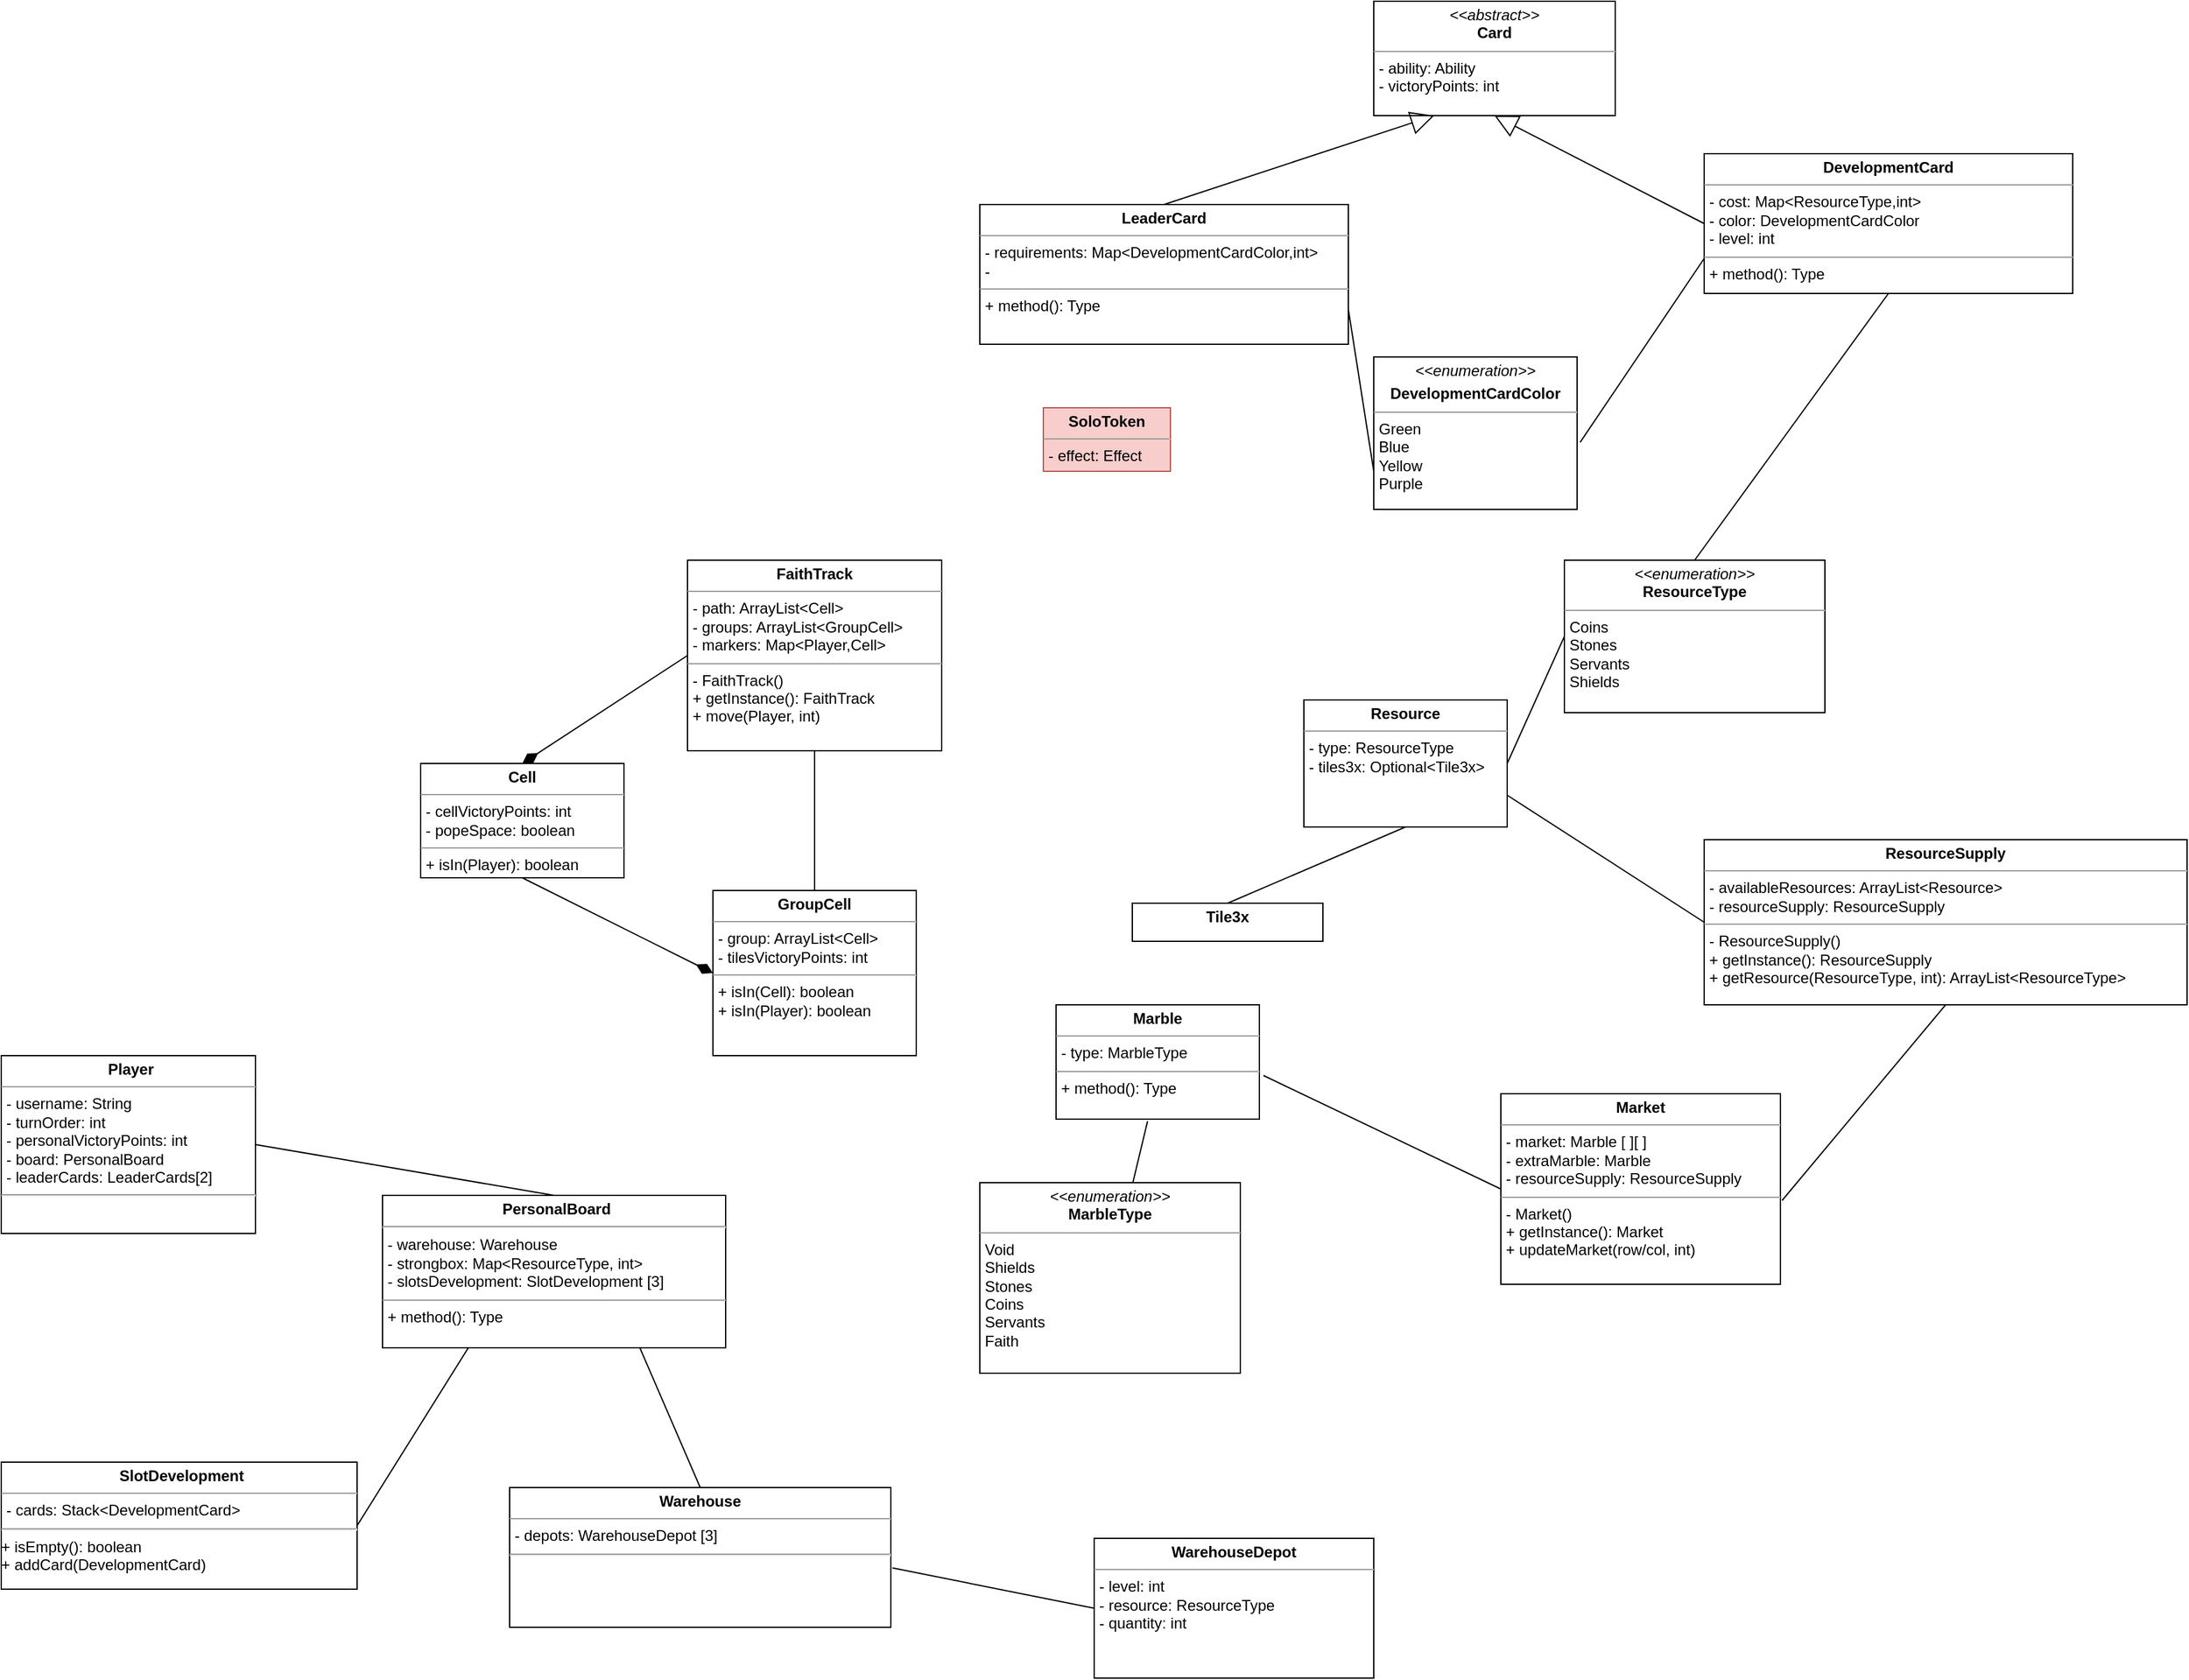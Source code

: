 <mxfile version="14.4.8" type="github">
  <diagram id="3uzYTL3D4Esr4XfQj53W" name="Page-1">
    <mxGraphModel dx="1888" dy="525" grid="1" gridSize="10" guides="1" tooltips="1" connect="1" arrows="1" fold="1" page="1" pageScale="1" pageWidth="850" pageHeight="1100" math="0" shadow="0">
      <root>
        <mxCell id="0" />
        <mxCell id="1" parent="0" />
        <mxCell id="rCrZ8HHYBWmbuhk8mGtZ-26" value="&lt;p style=&quot;margin: 0px ; margin-top: 4px ; text-align: center&quot;&gt;&lt;i&gt;&amp;lt;&amp;lt;abstract&amp;gt;&amp;gt;&lt;/i&gt;&lt;br&gt;&lt;b&gt;Card&lt;/b&gt;&lt;/p&gt;&lt;hr size=&quot;1&quot;&gt;&lt;p style=&quot;margin: 0px ; margin-left: 4px&quot;&gt;- ability: Ability&lt;br&gt;- victoryPoints: int&lt;/p&gt;&lt;p style=&quot;margin: 0px ; margin-left: 4px&quot;&gt;&lt;br&gt;&lt;/p&gt;" style="verticalAlign=top;align=left;overflow=fill;fontSize=12;fontFamily=Helvetica;html=1;" parent="1" vertex="1">
          <mxGeometry x="360" y="10" width="190" height="90" as="geometry" />
        </mxCell>
        <mxCell id="rCrZ8HHYBWmbuhk8mGtZ-30" value="&lt;p style=&quot;margin: 0px ; margin-top: 4px ; text-align: center&quot;&gt;&lt;b&gt;DevelopmentCard&lt;/b&gt;&lt;/p&gt;&lt;hr size=&quot;1&quot;&gt;&lt;p style=&quot;margin: 0px ; margin-left: 4px&quot;&gt;- cost: Map&amp;lt;ResourceType,int&amp;gt;&lt;/p&gt;&lt;p style=&quot;margin: 0px ; margin-left: 4px&quot;&gt;- color: DevelopmentCardColor&lt;/p&gt;&lt;p style=&quot;margin: 0px ; margin-left: 4px&quot;&gt;- level: int&lt;/p&gt;&lt;hr size=&quot;1&quot;&gt;&lt;p style=&quot;margin: 0px ; margin-left: 4px&quot;&gt;+ method(): Type&lt;/p&gt;" style="verticalAlign=top;align=left;overflow=fill;fontSize=12;fontFamily=Helvetica;html=1;" parent="1" vertex="1">
          <mxGeometry x="620" y="130" width="290" height="110" as="geometry" />
        </mxCell>
        <mxCell id="rCrZ8HHYBWmbuhk8mGtZ-31" value="" style="endArrow=block;endSize=16;endFill=0;html=1;exitX=0;exitY=0.5;exitDx=0;exitDy=0;entryX=0.5;entryY=1;entryDx=0;entryDy=0;curved=1;" parent="1" source="rCrZ8HHYBWmbuhk8mGtZ-30" target="rCrZ8HHYBWmbuhk8mGtZ-26" edge="1">
          <mxGeometry width="160" relative="1" as="geometry">
            <mxPoint x="440" y="440" as="sourcePoint" />
            <mxPoint x="395" y="290" as="targetPoint" />
            <Array as="points" />
          </mxGeometry>
        </mxCell>
        <mxCell id="9HS6KYXdj1NwRE4yR612-1" value="&lt;p style=&quot;margin: 0px ; margin-top: 4px ; text-align: center&quot;&gt;&lt;b&gt;LeaderCard&lt;/b&gt;&lt;/p&gt;&lt;hr size=&quot;1&quot;&gt;&lt;p style=&quot;margin: 0px ; margin-left: 4px&quot;&gt;- requirements: Map&amp;lt;DevelopmentCardColor,int&amp;gt;&lt;/p&gt;&lt;p style=&quot;margin: 0px ; margin-left: 4px&quot;&gt;-&amp;nbsp;&lt;/p&gt;&lt;hr size=&quot;1&quot;&gt;&lt;p style=&quot;margin: 0px ; margin-left: 4px&quot;&gt;+ method(): Type&lt;/p&gt;" style="verticalAlign=top;align=left;overflow=fill;fontSize=12;fontFamily=Helvetica;html=1;" vertex="1" parent="1">
          <mxGeometry x="50" y="170" width="290" height="110" as="geometry" />
        </mxCell>
        <mxCell id="9HS6KYXdj1NwRE4yR612-2" value="" style="endArrow=block;endSize=16;endFill=0;html=1;exitX=0.5;exitY=0;exitDx=0;exitDy=0;entryX=0.25;entryY=1;entryDx=0;entryDy=0;curved=1;" edge="1" parent="1" source="9HS6KYXdj1NwRE4yR612-1" target="rCrZ8HHYBWmbuhk8mGtZ-26">
          <mxGeometry width="160" relative="1" as="geometry">
            <mxPoint x="450" y="300" as="sourcePoint" />
            <mxPoint x="400" y="250" as="targetPoint" />
          </mxGeometry>
        </mxCell>
        <mxCell id="9HS6KYXdj1NwRE4yR612-12" value="" style="endArrow=none;endFill=0;endSize=12;html=1;exitX=0.5;exitY=1;exitDx=0;exitDy=0;entryX=0.5;entryY=0;entryDx=0;entryDy=0;curved=1;" edge="1" parent="1" source="rCrZ8HHYBWmbuhk8mGtZ-30" target="9HS6KYXdj1NwRE4yR612-17">
          <mxGeometry width="160" relative="1" as="geometry">
            <mxPoint x="450" y="400" as="sourcePoint" />
            <mxPoint x="610" y="400" as="targetPoint" />
          </mxGeometry>
        </mxCell>
        <mxCell id="9HS6KYXdj1NwRE4yR612-16" value="&lt;p style=&quot;margin: 0px ; margin-top: 4px ; text-align: center&quot;&gt;&lt;i&gt;&amp;lt;&amp;lt;enumeration&amp;gt;&amp;gt;&lt;/i&gt;&lt;/p&gt;&lt;p style=&quot;margin: 0px ; margin-top: 4px ; text-align: center&quot;&gt;&lt;b&gt;DevelopmentCardColor&lt;/b&gt;&lt;/p&gt;&lt;hr size=&quot;1&quot;&gt;&lt;p style=&quot;margin: 0px ; margin-left: 4px&quot;&gt;Green&lt;/p&gt;&lt;p style=&quot;margin: 0px ; margin-left: 4px&quot;&gt;Blue&lt;/p&gt;&lt;p style=&quot;margin: 0px ; margin-left: 4px&quot;&gt;Yellow&lt;/p&gt;&lt;p style=&quot;margin: 0px ; margin-left: 4px&quot;&gt;Purple&lt;/p&gt;" style="verticalAlign=top;align=left;overflow=fill;fontSize=12;fontFamily=Helvetica;html=1;strokeColor=#000000;" vertex="1" parent="1">
          <mxGeometry x="360" y="290" width="160" height="120" as="geometry" />
        </mxCell>
        <mxCell id="9HS6KYXdj1NwRE4yR612-17" value="&lt;p style=&quot;margin: 0px ; margin-top: 4px ; text-align: center&quot;&gt;&lt;i&gt;&amp;lt;&amp;lt;enumeration&amp;gt;&amp;gt;&lt;/i&gt;&lt;br&gt;&lt;b&gt;ResourceType&lt;/b&gt;&lt;/p&gt;&lt;hr size=&quot;1&quot;&gt;&lt;p style=&quot;margin: 0px ; margin-left: 4px&quot;&gt;Coins&lt;/p&gt;&lt;p style=&quot;margin: 0px ; margin-left: 4px&quot;&gt;Stones&lt;/p&gt;&lt;p style=&quot;margin: 0px ; margin-left: 4px&quot;&gt;Servants&lt;/p&gt;&lt;p style=&quot;margin: 0px ; margin-left: 4px&quot;&gt;Shields&lt;/p&gt;" style="verticalAlign=top;align=left;overflow=fill;fontSize=12;fontFamily=Helvetica;html=1;" vertex="1" parent="1">
          <mxGeometry x="510" y="450" width="205" height="120" as="geometry" />
        </mxCell>
        <mxCell id="9HS6KYXdj1NwRE4yR612-18" value="&lt;p style=&quot;margin: 0px ; margin-top: 4px ; text-align: center&quot;&gt;&lt;b&gt;ResourceSupply&lt;/b&gt;&lt;br&gt;&lt;/p&gt;&lt;hr size=&quot;1&quot;&gt;&lt;p style=&quot;margin: 0px ; margin-left: 4px&quot;&gt;- availableResources: ArrayList&amp;lt;Resource&lt;span&gt;&amp;gt;&lt;/span&gt;&lt;/p&gt;&lt;p style=&quot;margin: 0px ; margin-left: 4px&quot;&gt;&lt;span&gt;- resourceSupply: ResourceSupply&lt;/span&gt;&lt;/p&gt;&lt;hr size=&quot;1&quot;&gt;&lt;p style=&quot;margin: 0px ; margin-left: 4px&quot;&gt;&lt;span&gt;- ResourceSupply()&lt;/span&gt;&lt;br&gt;&lt;/p&gt;&lt;p style=&quot;margin: 0px ; margin-left: 4px&quot;&gt;+ getInstance(): ResourceSupply&lt;/p&gt;&lt;p style=&quot;margin: 0px ; margin-left: 4px&quot;&gt;+ getResource(ResourceType, int): ArrayList&amp;lt;ResourceType&amp;gt;&lt;br&gt;&lt;/p&gt;" style="verticalAlign=top;align=left;overflow=fill;fontSize=12;fontFamily=Helvetica;html=1;strokeColor=#000000;" vertex="1" parent="1">
          <mxGeometry x="620" y="670" width="380" height="130" as="geometry" />
        </mxCell>
        <mxCell id="9HS6KYXdj1NwRE4yR612-19" value="&lt;p style=&quot;margin: 0px ; margin-top: 4px ; text-align: center&quot;&gt;&lt;b&gt;Tile3x&lt;/b&gt;&lt;/p&gt;" style="verticalAlign=top;align=left;overflow=fill;fontSize=12;fontFamily=Helvetica;html=1;strokeColor=#000000;" vertex="1" parent="1">
          <mxGeometry x="170" y="720" width="150" height="30" as="geometry" />
        </mxCell>
        <mxCell id="9HS6KYXdj1NwRE4yR612-20" value="&lt;p style=&quot;margin: 0px ; margin-top: 4px ; text-align: center&quot;&gt;&lt;b&gt;Resource&lt;/b&gt;&lt;/p&gt;&lt;hr size=&quot;1&quot;&gt;&lt;p style=&quot;margin: 0px ; margin-left: 4px&quot;&gt;&lt;/p&gt;&lt;p style=&quot;margin: 0px ; margin-left: 4px&quot;&gt;- type: ResourceType&lt;/p&gt;&lt;p style=&quot;margin: 0px ; margin-left: 4px&quot;&gt;- tiles3x: Optional&amp;lt;Tile3x&amp;gt;&lt;/p&gt;" style="verticalAlign=top;align=left;overflow=fill;fontSize=12;fontFamily=Helvetica;html=1;strokeColor=#000000;" vertex="1" parent="1">
          <mxGeometry x="305" y="560" width="160" height="100" as="geometry" />
        </mxCell>
        <mxCell id="9HS6KYXdj1NwRE4yR612-21" value="&lt;p style=&quot;margin: 0px ; margin-top: 4px ; text-align: center&quot;&gt;&lt;i&gt;&amp;lt;&amp;lt;enumeration&amp;gt;&amp;gt;&lt;/i&gt;&lt;br&gt;&lt;b&gt;MarbleType&lt;/b&gt;&lt;/p&gt;&lt;hr size=&quot;1&quot;&gt;&lt;p style=&quot;margin: 0px ; margin-left: 4px&quot;&gt;Void&lt;/p&gt;&lt;p style=&quot;margin: 0px ; margin-left: 4px&quot;&gt;Shields&lt;/p&gt;&lt;p style=&quot;margin: 0px ; margin-left: 4px&quot;&gt;Stones&lt;/p&gt;&lt;p style=&quot;margin: 0px ; margin-left: 4px&quot;&gt;Coins&lt;/p&gt;&lt;p style=&quot;margin: 0px ; margin-left: 4px&quot;&gt;Servants&lt;/p&gt;&lt;p style=&quot;margin: 0px ; margin-left: 4px&quot;&gt;Faith&lt;/p&gt;" style="verticalAlign=top;align=left;overflow=fill;fontSize=12;fontFamily=Helvetica;html=1;" vertex="1" parent="1">
          <mxGeometry x="50" y="940" width="205" height="150" as="geometry" />
        </mxCell>
        <mxCell id="9HS6KYXdj1NwRE4yR612-22" value="&lt;p style=&quot;margin: 0px ; margin-top: 4px ; text-align: center&quot;&gt;&lt;b&gt;Market&lt;/b&gt;&lt;/p&gt;&lt;hr size=&quot;1&quot;&gt;&lt;p style=&quot;margin: 0px ; margin-left: 4px&quot;&gt;- market: Marble [ ][ ]&lt;/p&gt;&lt;p style=&quot;margin: 0px ; margin-left: 4px&quot;&gt;- extraMarble: Marble&lt;/p&gt;&lt;p style=&quot;margin: 0px ; margin-left: 4px&quot;&gt;- resourceSupply: ResourceSupply&lt;/p&gt;&lt;hr size=&quot;1&quot;&gt;&lt;p style=&quot;margin: 0px ; margin-left: 4px&quot;&gt;- Market()&lt;/p&gt;&lt;p style=&quot;margin: 0px ; margin-left: 4px&quot;&gt;+ getInstance(): Market&lt;/p&gt;&lt;p style=&quot;margin: 0px ; margin-left: 4px&quot;&gt;+ updateMarket(row/col, int)&lt;/p&gt;" style="verticalAlign=top;align=left;overflow=fill;fontSize=12;fontFamily=Helvetica;html=1;strokeColor=#000000;" vertex="1" parent="1">
          <mxGeometry x="460" y="870" width="220" height="150" as="geometry" />
        </mxCell>
        <mxCell id="9HS6KYXdj1NwRE4yR612-25" style="edgeStyle=orthogonalEdgeStyle;curved=1;rounded=0;orthogonalLoop=1;jettySize=auto;html=1;entryX=-0.002;entryY=0.699;entryDx=0;entryDy=0;entryPerimeter=0;endArrow=diamondThin;endFill=0;endSize=20;strokeColor=none;" edge="1" parent="1" source="9HS6KYXdj1NwRE4yR612-23" target="9HS6KYXdj1NwRE4yR612-22">
          <mxGeometry relative="1" as="geometry">
            <Array as="points">
              <mxPoint x="330" y="795" />
              <mxPoint x="330" y="832" />
              <mxPoint x="380" y="832" />
              <mxPoint x="380" y="865" />
            </Array>
          </mxGeometry>
        </mxCell>
        <mxCell id="9HS6KYXdj1NwRE4yR612-23" value="&lt;p style=&quot;margin: 0px ; margin-top: 4px ; text-align: center&quot;&gt;&lt;b&gt;Marble&lt;/b&gt;&lt;/p&gt;&lt;hr size=&quot;1&quot;&gt;&lt;p style=&quot;margin: 0px ; margin-left: 4px&quot;&gt;- type: MarbleType&lt;/p&gt;&lt;hr size=&quot;1&quot;&gt;&lt;p style=&quot;margin: 0px ; margin-left: 4px&quot;&gt;+ method(): Type&lt;/p&gt;" style="verticalAlign=top;align=left;overflow=fill;fontSize=12;fontFamily=Helvetica;html=1;strokeColor=#000000;" vertex="1" parent="1">
          <mxGeometry x="110" y="800" width="160" height="90" as="geometry" />
        </mxCell>
        <mxCell id="9HS6KYXdj1NwRE4yR612-26" value="" style="endArrow=none;endFill=0;endSize=12;html=1;entryX=0.5;entryY=1;entryDx=0;entryDy=0;exitX=1.006;exitY=0.56;exitDx=0;exitDy=0;exitPerimeter=0;" edge="1" parent="1" source="9HS6KYXdj1NwRE4yR612-22" target="9HS6KYXdj1NwRE4yR612-18">
          <mxGeometry width="160" relative="1" as="geometry">
            <mxPoint x="450" y="770" as="sourcePoint" />
            <mxPoint x="610" y="770" as="targetPoint" />
          </mxGeometry>
        </mxCell>
        <mxCell id="9HS6KYXdj1NwRE4yR612-27" value="" style="endArrow=none;endFill=0;endSize=12;html=1;strokeColor=#000000;exitX=1.02;exitY=0.618;exitDx=0;exitDy=0;exitPerimeter=0;entryX=0;entryY=0.5;entryDx=0;entryDy=0;" edge="1" parent="1" source="9HS6KYXdj1NwRE4yR612-23" target="9HS6KYXdj1NwRE4yR612-22">
          <mxGeometry width="160" relative="1" as="geometry">
            <mxPoint x="460" y="770" as="sourcePoint" />
            <mxPoint x="620" y="770" as="targetPoint" />
          </mxGeometry>
        </mxCell>
        <mxCell id="9HS6KYXdj1NwRE4yR612-28" value="" style="endArrow=none;endFill=0;endSize=12;html=1;strokeColor=#000000;exitX=0.45;exitY=1.018;exitDx=0;exitDy=0;exitPerimeter=0;" edge="1" parent="1" source="9HS6KYXdj1NwRE4yR612-23" target="9HS6KYXdj1NwRE4yR612-21">
          <mxGeometry width="160" relative="1" as="geometry">
            <mxPoint x="200" y="870" as="sourcePoint" />
            <mxPoint x="360" y="870" as="targetPoint" />
          </mxGeometry>
        </mxCell>
        <mxCell id="9HS6KYXdj1NwRE4yR612-29" value="" style="endArrow=none;endFill=0;endSize=12;html=1;strokeColor=#000000;exitX=0.5;exitY=1;exitDx=0;exitDy=0;entryX=0.5;entryY=0;entryDx=0;entryDy=0;" edge="1" parent="1" source="9HS6KYXdj1NwRE4yR612-20" target="9HS6KYXdj1NwRE4yR612-19">
          <mxGeometry width="160" relative="1" as="geometry">
            <mxPoint x="460" y="470" as="sourcePoint" />
            <mxPoint x="620" y="470" as="targetPoint" />
          </mxGeometry>
        </mxCell>
        <mxCell id="9HS6KYXdj1NwRE4yR612-30" value="" style="endArrow=none;endFill=0;endSize=12;html=1;strokeColor=#000000;exitX=1;exitY=0.75;exitDx=0;exitDy=0;entryX=0;entryY=0.5;entryDx=0;entryDy=0;" edge="1" parent="1" source="9HS6KYXdj1NwRE4yR612-20" target="9HS6KYXdj1NwRE4yR612-18">
          <mxGeometry width="160" relative="1" as="geometry">
            <mxPoint x="460" y="470" as="sourcePoint" />
            <mxPoint x="620" y="470" as="targetPoint" />
          </mxGeometry>
        </mxCell>
        <mxCell id="9HS6KYXdj1NwRE4yR612-31" value="" style="endArrow=none;endFill=0;endSize=12;html=1;strokeColor=#000000;exitX=1;exitY=0.5;exitDx=0;exitDy=0;entryX=0;entryY=0.5;entryDx=0;entryDy=0;" edge="1" parent="1" source="9HS6KYXdj1NwRE4yR612-20" target="9HS6KYXdj1NwRE4yR612-17">
          <mxGeometry width="160" relative="1" as="geometry">
            <mxPoint x="460" y="470" as="sourcePoint" />
            <mxPoint x="620" y="470" as="targetPoint" />
          </mxGeometry>
        </mxCell>
        <mxCell id="9HS6KYXdj1NwRE4yR612-32" value="" style="endArrow=none;endFill=0;endSize=12;html=1;strokeColor=#000000;exitX=1.015;exitY=0.56;exitDx=0;exitDy=0;exitPerimeter=0;entryX=0;entryY=0.75;entryDx=0;entryDy=0;" edge="1" parent="1" source="9HS6KYXdj1NwRE4yR612-16" target="rCrZ8HHYBWmbuhk8mGtZ-30">
          <mxGeometry width="160" relative="1" as="geometry">
            <mxPoint x="460" y="170" as="sourcePoint" />
            <mxPoint x="620" y="170" as="targetPoint" />
          </mxGeometry>
        </mxCell>
        <mxCell id="9HS6KYXdj1NwRE4yR612-33" value="" style="endArrow=none;endFill=0;endSize=12;html=1;strokeColor=#000000;exitX=1;exitY=0.75;exitDx=0;exitDy=0;entryX=0;entryY=0.75;entryDx=0;entryDy=0;" edge="1" parent="1" source="9HS6KYXdj1NwRE4yR612-1" target="9HS6KYXdj1NwRE4yR612-16">
          <mxGeometry width="160" relative="1" as="geometry">
            <mxPoint x="460" y="170" as="sourcePoint" />
            <mxPoint x="620" y="170" as="targetPoint" />
          </mxGeometry>
        </mxCell>
        <mxCell id="9HS6KYXdj1NwRE4yR612-34" value="&lt;p style=&quot;margin: 0px ; margin-top: 4px ; text-align: center&quot;&gt;&lt;b&gt;SoloToken&lt;/b&gt;&lt;/p&gt;&lt;hr size=&quot;1&quot;&gt;&lt;p style=&quot;margin: 0px ; margin-left: 4px&quot;&gt;- effect: Effect&lt;/p&gt;" style="verticalAlign=top;align=left;overflow=fill;fontSize=12;fontFamily=Helvetica;html=1;strokeColor=#b85450;fillColor=#f8cecc;" vertex="1" parent="1">
          <mxGeometry x="100" y="330" width="100" height="50" as="geometry" />
        </mxCell>
        <mxCell id="9HS6KYXdj1NwRE4yR612-39" value="&lt;p style=&quot;margin: 0px ; margin-top: 4px ; text-align: center&quot;&gt;&lt;b&gt;FaithTrack&lt;/b&gt;&lt;/p&gt;&lt;hr size=&quot;1&quot;&gt;&lt;p style=&quot;margin: 0px ; margin-left: 4px&quot;&gt;- path: ArrayList&amp;lt;Cell&amp;gt;&lt;/p&gt;&lt;p style=&quot;margin: 0px ; margin-left: 4px&quot;&gt;- groups: ArrayList&amp;lt;GroupCell&amp;gt;&lt;/p&gt;&lt;p style=&quot;margin: 0px ; margin-left: 4px&quot;&gt;- markers: Map&amp;lt;Player,Cell&amp;gt;&lt;/p&gt;&lt;hr size=&quot;1&quot;&gt;&lt;p style=&quot;margin: 0px ; margin-left: 4px&quot;&gt;- FaithTrack()&lt;/p&gt;&lt;p style=&quot;margin: 0px ; margin-left: 4px&quot;&gt;+ getInstance(): FaithTrack&lt;/p&gt;&lt;p style=&quot;margin: 0px ; margin-left: 4px&quot;&gt;+ move(Player, int)&lt;/p&gt;" style="verticalAlign=top;align=left;overflow=fill;fontSize=12;fontFamily=Helvetica;html=1;strokeColor=#000000;" vertex="1" parent="1">
          <mxGeometry x="-180" y="450" width="200" height="150" as="geometry" />
        </mxCell>
        <mxCell id="9HS6KYXdj1NwRE4yR612-40" value="&lt;p style=&quot;margin: 0px ; margin-top: 4px ; text-align: center&quot;&gt;&lt;b&gt;Cell&lt;/b&gt;&lt;/p&gt;&lt;hr size=&quot;1&quot;&gt;&lt;p style=&quot;margin: 0px ; margin-left: 4px&quot;&gt;- cellVictoryPoints: int&lt;/p&gt;&lt;p style=&quot;margin: 0px ; margin-left: 4px&quot;&gt;- popeSpace: boolean&lt;/p&gt;&lt;hr size=&quot;1&quot;&gt;&lt;p style=&quot;margin: 0px ; margin-left: 4px&quot;&gt;+ isIn(Player): boolean&lt;/p&gt;" style="verticalAlign=top;align=left;overflow=fill;fontSize=12;fontFamily=Helvetica;html=1;strokeColor=#000000;" vertex="1" parent="1">
          <mxGeometry x="-390" y="610" width="160" height="90" as="geometry" />
        </mxCell>
        <mxCell id="9HS6KYXdj1NwRE4yR612-41" value="&lt;p style=&quot;margin: 0px ; margin-top: 4px ; text-align: center&quot;&gt;&lt;b&gt;GroupCell&lt;/b&gt;&lt;/p&gt;&lt;hr size=&quot;1&quot;&gt;&lt;p style=&quot;margin: 0px ; margin-left: 4px&quot;&gt;- group: ArrayList&amp;lt;Cell&amp;gt;&lt;/p&gt;&lt;p style=&quot;margin: 0px ; margin-left: 4px&quot;&gt;- tilesVictoryPoints: int&lt;/p&gt;&lt;hr size=&quot;1&quot;&gt;&lt;p style=&quot;margin: 0px ; margin-left: 4px&quot;&gt;+ isIn(Cell): boolean&lt;/p&gt;&lt;p style=&quot;margin: 0px ; margin-left: 4px&quot;&gt;+ isIn(Player): boolean&lt;/p&gt;" style="verticalAlign=top;align=left;overflow=fill;fontSize=12;fontFamily=Helvetica;html=1;strokeColor=#000000;" vertex="1" parent="1">
          <mxGeometry x="-160" y="710" width="160" height="130" as="geometry" />
        </mxCell>
        <mxCell id="9HS6KYXdj1NwRE4yR612-42" value="" style="endArrow=diamondThin;endFill=1;endSize=12;html=1;strokeColor=#000000;exitX=0.5;exitY=1;exitDx=0;exitDy=0;entryX=0;entryY=0.5;entryDx=0;entryDy=0;startSize=12;" edge="1" parent="1" source="9HS6KYXdj1NwRE4yR612-40" target="9HS6KYXdj1NwRE4yR612-41">
          <mxGeometry width="160" relative="1" as="geometry">
            <mxPoint x="300" y="770" as="sourcePoint" />
            <mxPoint x="460" y="770" as="targetPoint" />
          </mxGeometry>
        </mxCell>
        <mxCell id="9HS6KYXdj1NwRE4yR612-43" value="" style="endArrow=none;endFill=0;endSize=12;html=1;strokeColor=#000000;exitX=0.5;exitY=0;exitDx=0;exitDy=0;entryX=0;entryY=0.5;entryDx=0;entryDy=0;startArrow=diamondThin;startFill=1;startSize=12;" edge="1" parent="1" source="9HS6KYXdj1NwRE4yR612-40" target="9HS6KYXdj1NwRE4yR612-39">
          <mxGeometry width="160" relative="1" as="geometry">
            <mxPoint x="300" y="770" as="sourcePoint" />
            <mxPoint x="460" y="770" as="targetPoint" />
          </mxGeometry>
        </mxCell>
        <mxCell id="9HS6KYXdj1NwRE4yR612-44" value="" style="endArrow=none;endFill=0;endSize=12;html=1;strokeColor=#000000;entryX=0.5;entryY=1;entryDx=0;entryDy=0;" edge="1" parent="1" source="9HS6KYXdj1NwRE4yR612-41" target="9HS6KYXdj1NwRE4yR612-39">
          <mxGeometry width="160" relative="1" as="geometry">
            <mxPoint x="300" y="770" as="sourcePoint" />
            <mxPoint x="460" y="770" as="targetPoint" />
          </mxGeometry>
        </mxCell>
        <mxCell id="9HS6KYXdj1NwRE4yR612-45" value="&lt;p style=&quot;margin: 0px ; margin-top: 4px ; text-align: center&quot;&gt;&lt;/p&gt;&lt;p style=&quot;text-align: center ; margin: 0px 0px 0px 4px&quot;&gt;&lt;b&gt;PersonalBoard&lt;/b&gt;&lt;/p&gt;&lt;hr&gt;&lt;p style=&quot;margin: 0px ; margin-left: 4px&quot;&gt;- warehouse: Warehouse&lt;/p&gt;&lt;p style=&quot;margin: 0px ; margin-left: 4px&quot;&gt;- strongbox: Map&amp;lt;ResourceType, int&amp;gt;&lt;/p&gt;&lt;p style=&quot;margin: 0px ; margin-left: 4px&quot;&gt;- slotsDevelopment: SlotDevelopment [3]&lt;/p&gt;&lt;hr size=&quot;1&quot;&gt;&lt;p style=&quot;margin: 0px ; margin-left: 4px&quot;&gt;+ method(): Type&lt;/p&gt;" style="verticalAlign=top;align=left;overflow=fill;fontSize=12;fontFamily=Helvetica;html=1;strokeColor=#000000;" vertex="1" parent="1">
          <mxGeometry x="-420" y="950" width="270" height="120" as="geometry" />
        </mxCell>
        <mxCell id="9HS6KYXdj1NwRE4yR612-46" value="&lt;p style=&quot;margin: 0px ; margin-top: 4px ; text-align: center&quot;&gt;&lt;b&gt;WarehouseDepot&lt;/b&gt;&lt;/p&gt;&lt;hr size=&quot;1&quot;&gt;&lt;p style=&quot;margin: 0px ; margin-left: 4px&quot;&gt;- level: int&lt;/p&gt;&lt;p style=&quot;margin: 0px ; margin-left: 4px&quot;&gt;- resource: ResourceType&lt;/p&gt;&lt;p style=&quot;margin: 0px ; margin-left: 4px&quot;&gt;- quantity: int&lt;/p&gt;" style="verticalAlign=top;align=left;overflow=fill;fontSize=12;fontFamily=Helvetica;html=1;strokeColor=#000000;" vertex="1" parent="1">
          <mxGeometry x="140" y="1220" width="220" height="110" as="geometry" />
        </mxCell>
        <mxCell id="9HS6KYXdj1NwRE4yR612-47" value="&lt;p style=&quot;margin: 0px ; margin-top: 4px ; text-align: center&quot;&gt;&lt;b&gt;Warehouse&lt;/b&gt;&lt;/p&gt;&lt;hr size=&quot;1&quot;&gt;&lt;p style=&quot;margin: 0px ; margin-left: 4px&quot;&gt;- depots: WarehouseDepot [3]&lt;/p&gt;&lt;hr&gt;" style="verticalAlign=top;align=left;overflow=fill;fontSize=12;fontFamily=Helvetica;html=1;strokeColor=#000000;" vertex="1" parent="1">
          <mxGeometry x="-320" y="1180" width="300" height="110" as="geometry" />
        </mxCell>
        <mxCell id="9HS6KYXdj1NwRE4yR612-48" value="&lt;p style=&quot;margin: 0px ; margin-top: 4px ; text-align: center&quot;&gt;&lt;/p&gt;&lt;p style=&quot;text-align: center ; margin: 0px 0px 0px 4px&quot;&gt;&lt;b&gt;SlotDevelopment&lt;/b&gt;&lt;/p&gt;&lt;hr size=&quot;1&quot;&gt;&lt;p style=&quot;margin: 0px ; margin-left: 4px&quot;&gt;- cards: Stack&amp;lt;DevelopmentCard&amp;gt;&lt;/p&gt;&lt;hr&gt;+ isEmpty(): boolean&lt;br&gt;+ addCard(DevelopmentCard)" style="verticalAlign=top;align=left;overflow=fill;fontSize=12;fontFamily=Helvetica;html=1;strokeColor=#000000;" vertex="1" parent="1">
          <mxGeometry x="-720" y="1160" width="280" height="100" as="geometry" />
        </mxCell>
        <mxCell id="9HS6KYXdj1NwRE4yR612-49" value="&lt;p style=&quot;margin: 0px ; margin-top: 4px ; text-align: center&quot;&gt;&lt;/p&gt;&lt;p style=&quot;text-align: center ; margin: 0px 0px 0px 4px&quot;&gt;&lt;b&gt;Player&lt;/b&gt;&lt;/p&gt;&lt;hr size=&quot;1&quot;&gt;&lt;p style=&quot;margin: 0px 0px 0px 4px&quot;&gt;- username: String&lt;/p&gt;&lt;p style=&quot;margin: 0px 0px 0px 4px&quot;&gt;- turnOrder: int&lt;/p&gt;&lt;p style=&quot;margin: 0px 0px 0px 4px&quot;&gt;- personalVictoryPoints: int&lt;/p&gt;&lt;p style=&quot;margin: 0px 0px 0px 4px&quot;&gt;- board: PersonalBoard&lt;/p&gt;&lt;p style=&quot;margin: 0px 0px 0px 4px&quot;&gt;- leaderCards: LeaderCards[2]&lt;/p&gt;&lt;hr&gt;" style="verticalAlign=top;align=left;overflow=fill;fontSize=12;fontFamily=Helvetica;html=1;strokeColor=#000000;" vertex="1" parent="1">
          <mxGeometry x="-720" y="840" width="200" height="140" as="geometry" />
        </mxCell>
        <mxCell id="9HS6KYXdj1NwRE4yR612-51" value="" style="endArrow=none;endFill=0;endSize=12;html=1;strokeColor=#000000;exitX=1.004;exitY=0.575;exitDx=0;exitDy=0;exitPerimeter=0;entryX=0;entryY=0.5;entryDx=0;entryDy=0;" edge="1" parent="1" source="9HS6KYXdj1NwRE4yR612-47" target="9HS6KYXdj1NwRE4yR612-46">
          <mxGeometry width="160" relative="1" as="geometry">
            <mxPoint x="-20" y="1050" as="sourcePoint" />
            <mxPoint x="140" y="1050" as="targetPoint" />
          </mxGeometry>
        </mxCell>
        <mxCell id="9HS6KYXdj1NwRE4yR612-52" value="" style="endArrow=none;endFill=0;endSize=12;html=1;strokeColor=#000000;exitX=0.75;exitY=1;exitDx=0;exitDy=0;entryX=0.5;entryY=0;entryDx=0;entryDy=0;" edge="1" parent="1" source="9HS6KYXdj1NwRE4yR612-45" target="9HS6KYXdj1NwRE4yR612-47">
          <mxGeometry width="160" relative="1" as="geometry">
            <mxPoint x="-20" y="1050" as="sourcePoint" />
            <mxPoint x="140" y="1050" as="targetPoint" />
          </mxGeometry>
        </mxCell>
        <mxCell id="9HS6KYXdj1NwRE4yR612-53" value="" style="endArrow=none;endFill=0;endSize=12;html=1;strokeColor=#000000;exitX=1;exitY=0.5;exitDx=0;exitDy=0;entryX=0.25;entryY=1;entryDx=0;entryDy=0;" edge="1" parent="1" source="9HS6KYXdj1NwRE4yR612-48" target="9HS6KYXdj1NwRE4yR612-45">
          <mxGeometry width="160" relative="1" as="geometry">
            <mxPoint x="-440" y="1050" as="sourcePoint" />
            <mxPoint x="-280" y="1050" as="targetPoint" />
          </mxGeometry>
        </mxCell>
        <mxCell id="9HS6KYXdj1NwRE4yR612-54" value="" style="endArrow=none;endFill=0;endSize=12;html=1;strokeColor=#000000;exitX=1;exitY=0.5;exitDx=0;exitDy=0;entryX=0.5;entryY=0;entryDx=0;entryDy=0;" edge="1" parent="1" source="9HS6KYXdj1NwRE4yR612-49" target="9HS6KYXdj1NwRE4yR612-45">
          <mxGeometry width="160" relative="1" as="geometry">
            <mxPoint x="-440" y="1050" as="sourcePoint" />
            <mxPoint x="-280" y="1050" as="targetPoint" />
          </mxGeometry>
        </mxCell>
      </root>
    </mxGraphModel>
  </diagram>
</mxfile>
